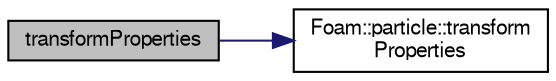 digraph "transformProperties"
{
  bgcolor="transparent";
  edge [fontname="FreeSans",fontsize="10",labelfontname="FreeSans",labelfontsize="10"];
  node [fontname="FreeSans",fontsize="10",shape=record];
  rankdir="LR";
  Node330 [label="transformProperties",height=0.2,width=0.4,color="black", fillcolor="grey75", style="filled", fontcolor="black"];
  Node330 -> Node331 [color="midnightblue",fontsize="10",style="solid",fontname="FreeSans"];
  Node331 [label="Foam::particle::transform\lProperties",height=0.2,width=0.4,color="black",URL="$a23586.html#a021e6438cfdab7a29053eb812cda8ea3",tooltip="Transform the physical properties of the particle. "];
}

